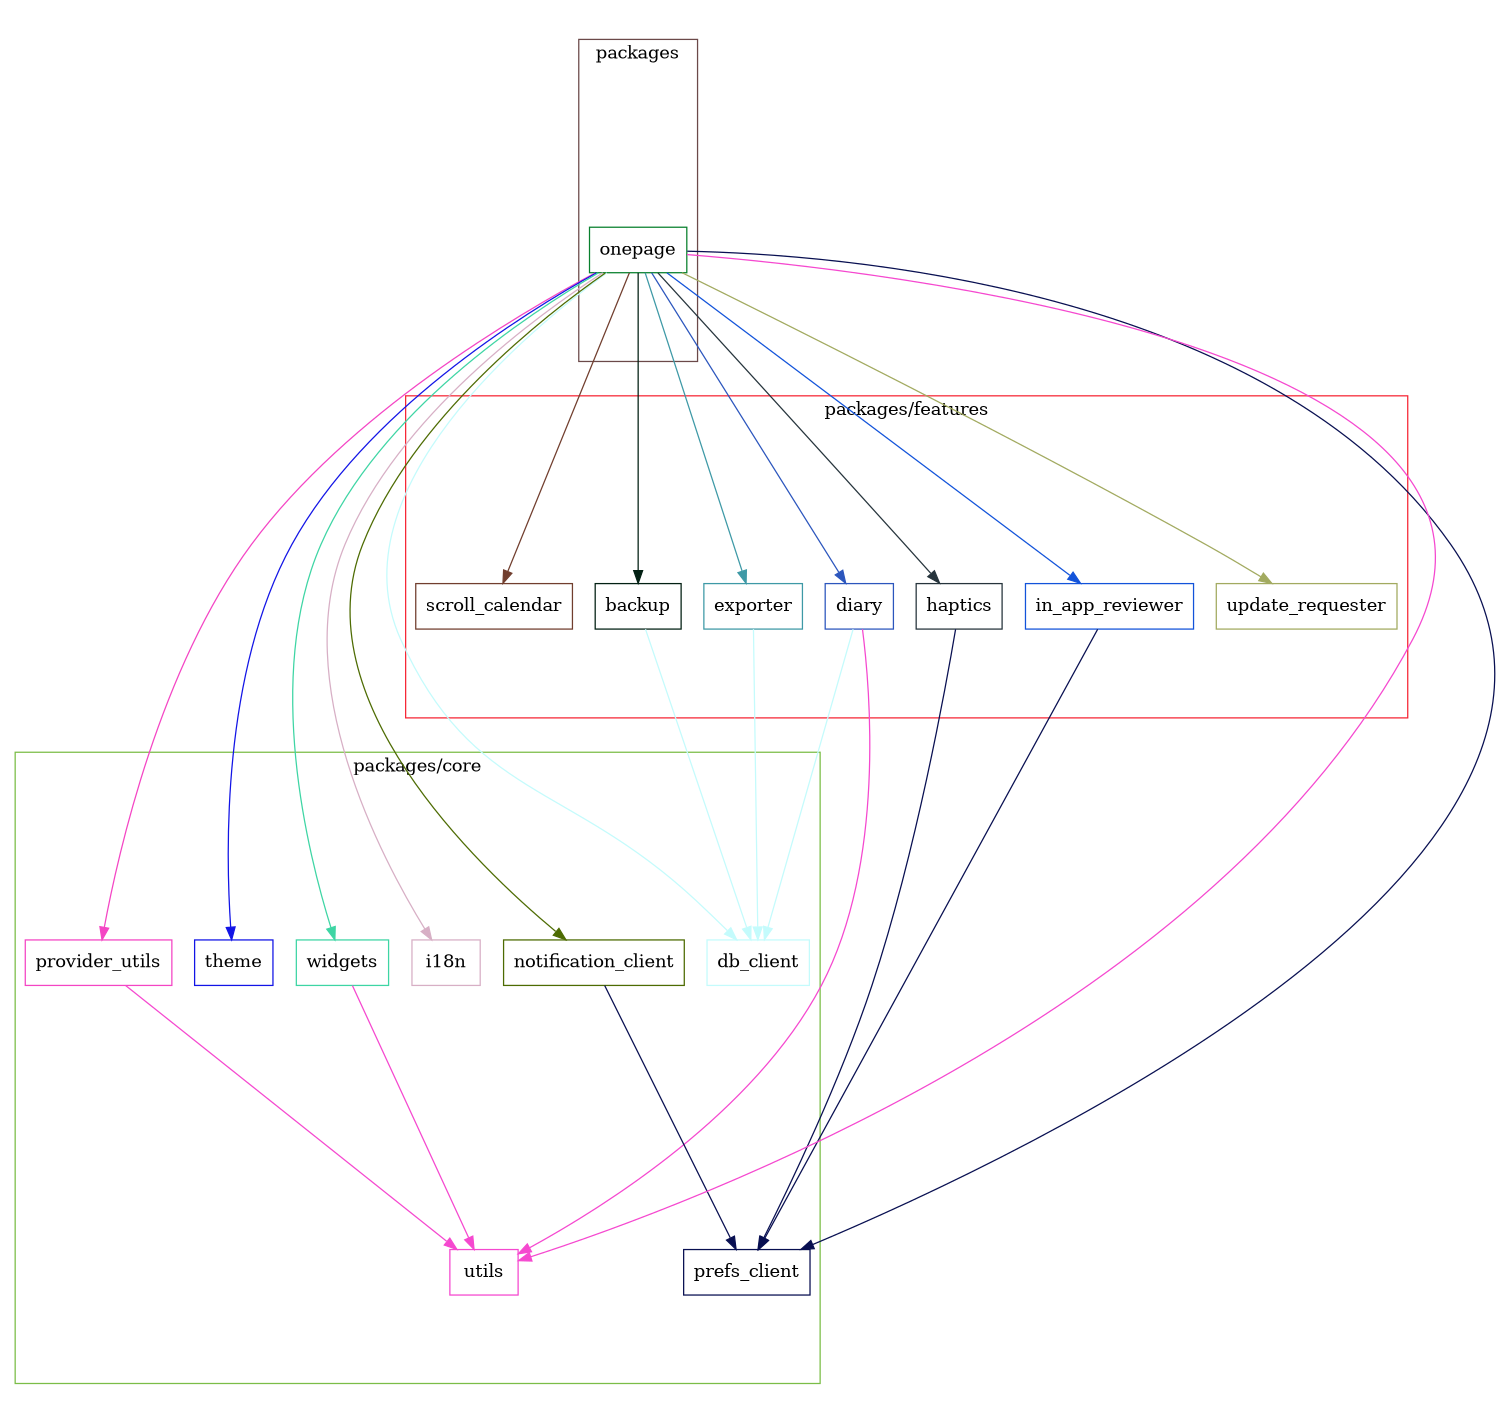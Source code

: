 digraph packages {
  size="10"; ratio=fill;
  backup [shape="box"; color="#022013"];
  db_client [shape="box"; color="#c4fbfc"];
  diary [shape="box"; color="#2c56bd"];
  exporter [shape="box"; color="#3e99a6"];
  haptics [shape="box"; color="#26343c"];
  i18n [shape="box"; color="#d7afc5"];
  in_app_reviewer [shape="box"; color="#1253da"];
  notification_client [shape="box"; color="#4d6b02"];
  onepage [shape="box"; color="#08802d"];
  prefs_client [shape="box"; color="#080f51"];
  provider_utils [shape="box"; color="#f445c4"];
  scroll_calendar [shape="box"; color="#713e2e"];
  theme [shape="box"; color="#1214e6"];
  update_requester [shape="box"; color="#a2aa60"];
  utils [shape="box"; color="#f548cf"];
  widgets [shape="box"; color="#3ed5a4"];
  backup -> db_client [style="filled"; color="#c4fbfc"];
  diary -> db_client [style="filled"; color="#c4fbfc"];
  diary -> utils [style="filled"; color="#f548cf"];
  exporter -> db_client [style="filled"; color="#c4fbfc"];
  haptics -> prefs_client [style="filled"; color="#080f51"];
  in_app_reviewer -> prefs_client [style="filled"; color="#080f51"];
  notification_client -> prefs_client [style="filled"; color="#080f51"];
  onepage -> backup [style="filled"; color="#022013"];
  onepage -> db_client [style="filled"; color="#c4fbfc"];
  onepage -> diary [style="filled"; color="#2c56bd"];
  onepage -> exporter [style="filled"; color="#3e99a6"];
  onepage -> haptics [style="filled"; color="#26343c"];
  onepage -> i18n [style="filled"; color="#d7afc5"];
  onepage -> in_app_reviewer [style="filled"; color="#1253da"];
  onepage -> notification_client [style="filled"; color="#4d6b02"];
  onepage -> prefs_client [style="filled"; color="#080f51"];
  onepage -> provider_utils [style="filled"; color="#f445c4"];
  onepage -> scroll_calendar [style="filled"; color="#713e2e"];
  onepage -> theme [style="filled"; color="#1214e6"];
  onepage -> update_requester [style="filled"; color="#a2aa60"];
  onepage -> utils [style="filled"; color="#f548cf"];
  onepage -> widgets [style="filled"; color="#3ed5a4"];
  provider_utils -> utils [style="filled"; color="#f548cf"];
  widgets -> utils [style="filled"; color="#f548cf"];
  subgraph "cluster packages/features" {
    label="packages/features";
    color="#f62736";
    backup;
    diary;
    exporter;
    haptics;
    in_app_reviewer;
    scroll_calendar;
    update_requester;
  }
  subgraph "cluster packages/core" {
    label="packages/core";
    color="#7bbd47";
    db_client;
    i18n;
    notification_client;
    prefs_client;
    provider_utils;
    theme;
    utils;
    widgets;
  }
  subgraph "cluster packages" {
    label="packages";
    color="#6b4949";
    onepage;
  }
}
